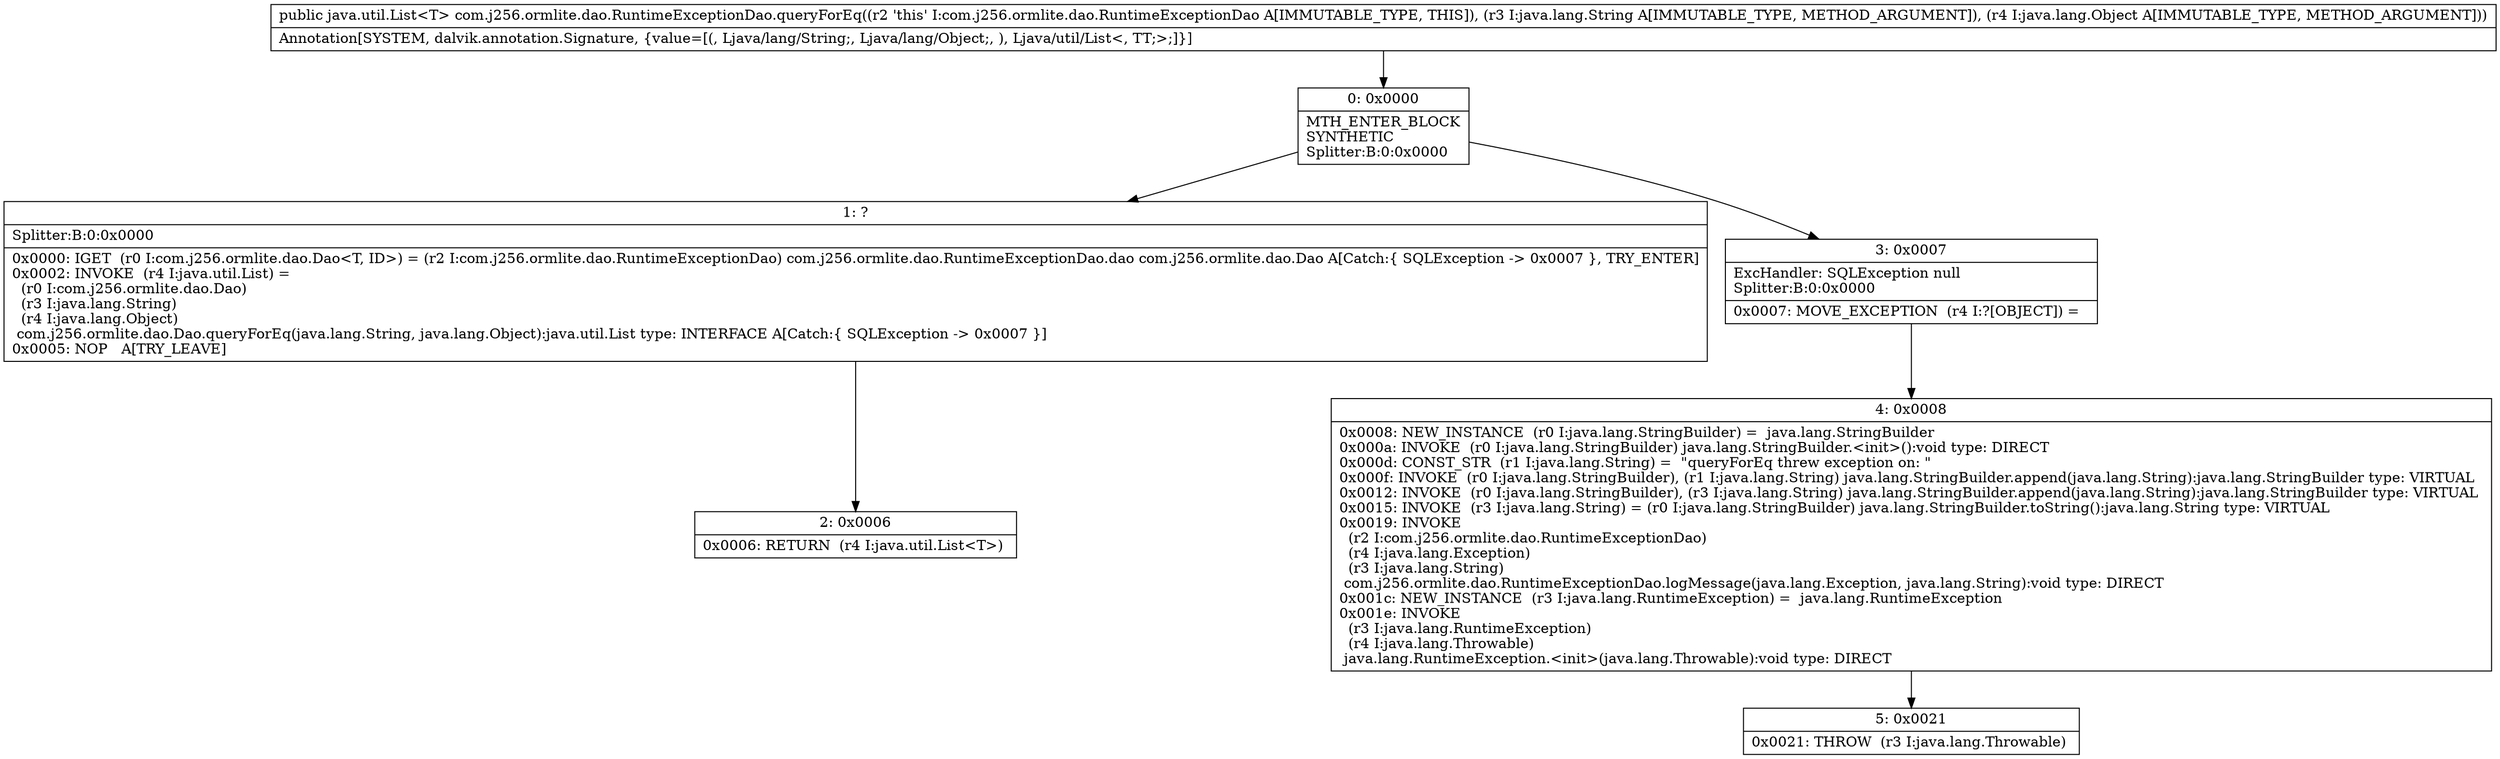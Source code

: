 digraph "CFG forcom.j256.ormlite.dao.RuntimeExceptionDao.queryForEq(Ljava\/lang\/String;Ljava\/lang\/Object;)Ljava\/util\/List;" {
Node_0 [shape=record,label="{0\:\ 0x0000|MTH_ENTER_BLOCK\lSYNTHETIC\lSplitter:B:0:0x0000\l}"];
Node_1 [shape=record,label="{1\:\ ?|Splitter:B:0:0x0000\l|0x0000: IGET  (r0 I:com.j256.ormlite.dao.Dao\<T, ID\>) = (r2 I:com.j256.ormlite.dao.RuntimeExceptionDao) com.j256.ormlite.dao.RuntimeExceptionDao.dao com.j256.ormlite.dao.Dao A[Catch:\{ SQLException \-\> 0x0007 \}, TRY_ENTER]\l0x0002: INVOKE  (r4 I:java.util.List) = \l  (r0 I:com.j256.ormlite.dao.Dao)\l  (r3 I:java.lang.String)\l  (r4 I:java.lang.Object)\l com.j256.ormlite.dao.Dao.queryForEq(java.lang.String, java.lang.Object):java.util.List type: INTERFACE A[Catch:\{ SQLException \-\> 0x0007 \}]\l0x0005: NOP   A[TRY_LEAVE]\l}"];
Node_2 [shape=record,label="{2\:\ 0x0006|0x0006: RETURN  (r4 I:java.util.List\<T\>) \l}"];
Node_3 [shape=record,label="{3\:\ 0x0007|ExcHandler: SQLException null\lSplitter:B:0:0x0000\l|0x0007: MOVE_EXCEPTION  (r4 I:?[OBJECT]) =  \l}"];
Node_4 [shape=record,label="{4\:\ 0x0008|0x0008: NEW_INSTANCE  (r0 I:java.lang.StringBuilder) =  java.lang.StringBuilder \l0x000a: INVOKE  (r0 I:java.lang.StringBuilder) java.lang.StringBuilder.\<init\>():void type: DIRECT \l0x000d: CONST_STR  (r1 I:java.lang.String) =  \"queryForEq threw exception on: \" \l0x000f: INVOKE  (r0 I:java.lang.StringBuilder), (r1 I:java.lang.String) java.lang.StringBuilder.append(java.lang.String):java.lang.StringBuilder type: VIRTUAL \l0x0012: INVOKE  (r0 I:java.lang.StringBuilder), (r3 I:java.lang.String) java.lang.StringBuilder.append(java.lang.String):java.lang.StringBuilder type: VIRTUAL \l0x0015: INVOKE  (r3 I:java.lang.String) = (r0 I:java.lang.StringBuilder) java.lang.StringBuilder.toString():java.lang.String type: VIRTUAL \l0x0019: INVOKE  \l  (r2 I:com.j256.ormlite.dao.RuntimeExceptionDao)\l  (r4 I:java.lang.Exception)\l  (r3 I:java.lang.String)\l com.j256.ormlite.dao.RuntimeExceptionDao.logMessage(java.lang.Exception, java.lang.String):void type: DIRECT \l0x001c: NEW_INSTANCE  (r3 I:java.lang.RuntimeException) =  java.lang.RuntimeException \l0x001e: INVOKE  \l  (r3 I:java.lang.RuntimeException)\l  (r4 I:java.lang.Throwable)\l java.lang.RuntimeException.\<init\>(java.lang.Throwable):void type: DIRECT \l}"];
Node_5 [shape=record,label="{5\:\ 0x0021|0x0021: THROW  (r3 I:java.lang.Throwable) \l}"];
MethodNode[shape=record,label="{public java.util.List\<T\> com.j256.ormlite.dao.RuntimeExceptionDao.queryForEq((r2 'this' I:com.j256.ormlite.dao.RuntimeExceptionDao A[IMMUTABLE_TYPE, THIS]), (r3 I:java.lang.String A[IMMUTABLE_TYPE, METHOD_ARGUMENT]), (r4 I:java.lang.Object A[IMMUTABLE_TYPE, METHOD_ARGUMENT]))  | Annotation[SYSTEM, dalvik.annotation.Signature, \{value=[(, Ljava\/lang\/String;, Ljava\/lang\/Object;, ), Ljava\/util\/List\<, TT;\>;]\}]\l}"];
MethodNode -> Node_0;
Node_0 -> Node_1;
Node_0 -> Node_3;
Node_1 -> Node_2;
Node_3 -> Node_4;
Node_4 -> Node_5;
}

